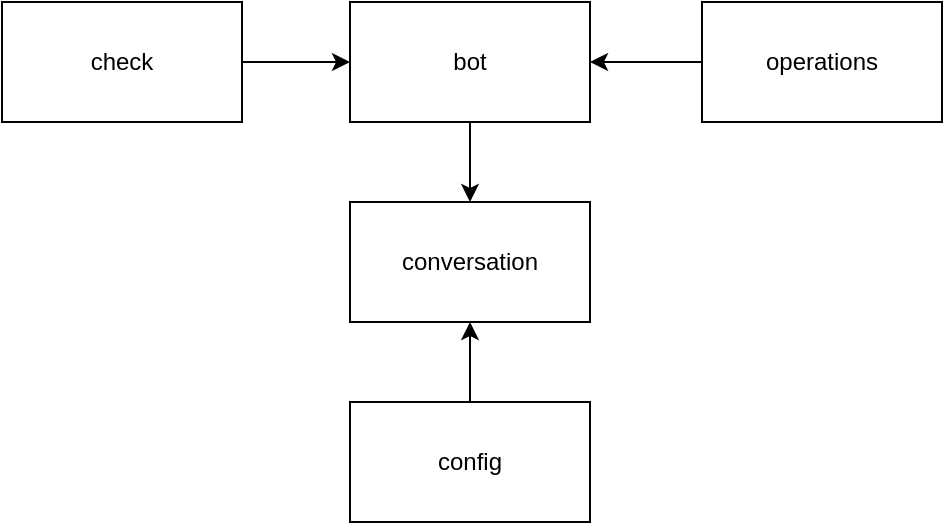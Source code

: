 <mxfile>
    <diagram id="msDQf8HUDCdNfeuHlwbL" name="Страница 1">
        <mxGraphModel dx="725" dy="844" grid="1" gridSize="10" guides="1" tooltips="1" connect="1" arrows="1" fold="1" page="1" pageScale="1" pageWidth="827" pageHeight="1169" math="0" shadow="0">
            <root>
                <mxCell id="0"/>
                <mxCell id="1" parent="0"/>
                <mxCell id="2" value="conversation" style="rounded=0;whiteSpace=wrap;html=1;" vertex="1" parent="1">
                    <mxGeometry x="354" y="450" width="120" height="60" as="geometry"/>
                </mxCell>
                <mxCell id="7" style="edgeStyle=none;html=1;" edge="1" parent="1" source="3" target="2">
                    <mxGeometry relative="1" as="geometry"/>
                </mxCell>
                <mxCell id="3" value="bot" style="rounded=0;whiteSpace=wrap;html=1;" vertex="1" parent="1">
                    <mxGeometry x="354" y="350" width="120" height="60" as="geometry"/>
                </mxCell>
                <mxCell id="10" style="edgeStyle=none;html=1;entryX=0;entryY=0.5;entryDx=0;entryDy=0;" edge="1" parent="1" source="4" target="3">
                    <mxGeometry relative="1" as="geometry"/>
                </mxCell>
                <mxCell id="4" value="check" style="rounded=0;whiteSpace=wrap;html=1;" vertex="1" parent="1">
                    <mxGeometry x="180" y="350" width="120" height="60" as="geometry"/>
                </mxCell>
                <mxCell id="8" style="edgeStyle=none;html=1;entryX=0.5;entryY=1;entryDx=0;entryDy=0;" edge="1" parent="1" source="5" target="2">
                    <mxGeometry relative="1" as="geometry"/>
                </mxCell>
                <mxCell id="5" value="config" style="rounded=0;whiteSpace=wrap;html=1;" vertex="1" parent="1">
                    <mxGeometry x="354" y="550" width="120" height="60" as="geometry"/>
                </mxCell>
                <mxCell id="9" style="edgeStyle=none;html=1;entryX=1;entryY=0.5;entryDx=0;entryDy=0;" edge="1" parent="1" source="6" target="3">
                    <mxGeometry relative="1" as="geometry"/>
                </mxCell>
                <mxCell id="6" value="operations" style="rounded=0;whiteSpace=wrap;html=1;" vertex="1" parent="1">
                    <mxGeometry x="530" y="350" width="120" height="60" as="geometry"/>
                </mxCell>
            </root>
        </mxGraphModel>
    </diagram>
</mxfile>